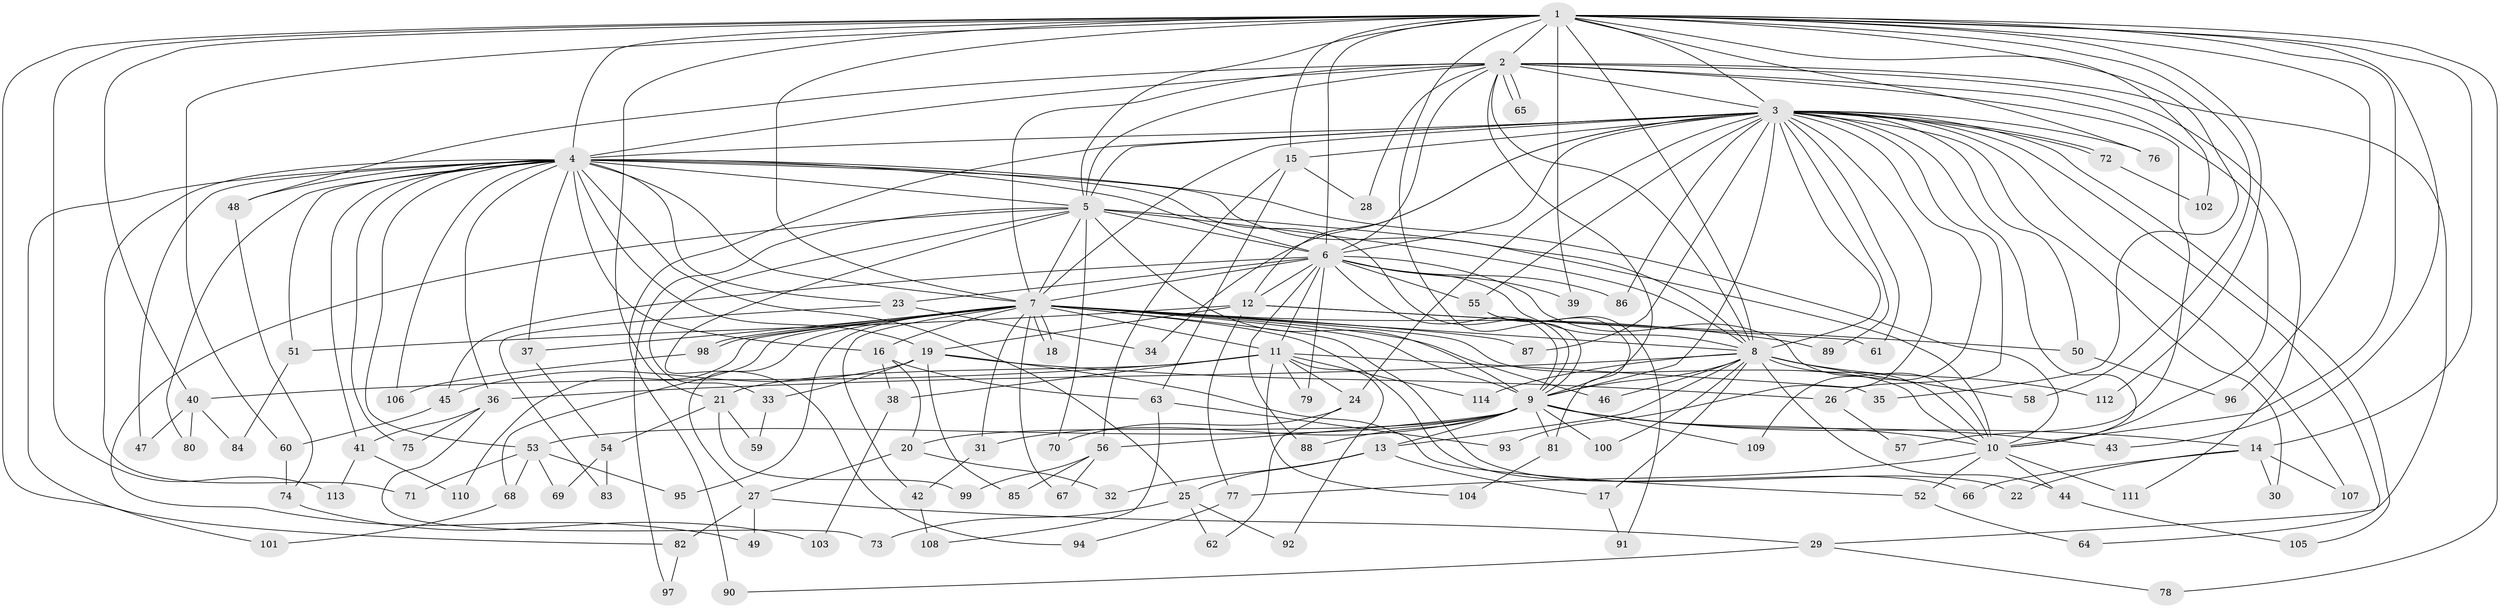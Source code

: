 // coarse degree distribution, {26: 0.021739130434782608, 13: 0.021739130434782608, 19: 0.021739130434782608, 12: 0.06521739130434782, 10: 0.043478260869565216, 16: 0.021739130434782608, 8: 0.043478260869565216, 5: 0.08695652173913043, 3: 0.21739130434782608, 6: 0.043478260869565216, 7: 0.021739130434782608, 2: 0.34782608695652173, 4: 0.021739130434782608, 1: 0.021739130434782608}
// Generated by graph-tools (version 1.1) at 2025/49/03/04/25 22:49:40]
// undirected, 114 vertices, 253 edges
graph export_dot {
  node [color=gray90,style=filled];
  1;
  2;
  3;
  4;
  5;
  6;
  7;
  8;
  9;
  10;
  11;
  12;
  13;
  14;
  15;
  16;
  17;
  18;
  19;
  20;
  21;
  22;
  23;
  24;
  25;
  26;
  27;
  28;
  29;
  30;
  31;
  32;
  33;
  34;
  35;
  36;
  37;
  38;
  39;
  40;
  41;
  42;
  43;
  44;
  45;
  46;
  47;
  48;
  49;
  50;
  51;
  52;
  53;
  54;
  55;
  56;
  57;
  58;
  59;
  60;
  61;
  62;
  63;
  64;
  65;
  66;
  67;
  68;
  69;
  70;
  71;
  72;
  73;
  74;
  75;
  76;
  77;
  78;
  79;
  80;
  81;
  82;
  83;
  84;
  85;
  86;
  87;
  88;
  89;
  90;
  91;
  92;
  93;
  94;
  95;
  96;
  97;
  98;
  99;
  100;
  101;
  102;
  103;
  104;
  105;
  106;
  107;
  108;
  109;
  110;
  111;
  112;
  113;
  114;
  1 -- 2;
  1 -- 3;
  1 -- 4;
  1 -- 5;
  1 -- 6;
  1 -- 7;
  1 -- 8;
  1 -- 9;
  1 -- 10;
  1 -- 14;
  1 -- 15;
  1 -- 21;
  1 -- 35;
  1 -- 39;
  1 -- 40;
  1 -- 43;
  1 -- 58;
  1 -- 60;
  1 -- 76;
  1 -- 78;
  1 -- 82;
  1 -- 96;
  1 -- 102;
  1 -- 112;
  1 -- 113;
  2 -- 3;
  2 -- 4;
  2 -- 5;
  2 -- 6;
  2 -- 7;
  2 -- 8;
  2 -- 9;
  2 -- 10;
  2 -- 28;
  2 -- 29;
  2 -- 48;
  2 -- 57;
  2 -- 65;
  2 -- 65;
  2 -- 111;
  3 -- 4;
  3 -- 5;
  3 -- 6;
  3 -- 7;
  3 -- 8;
  3 -- 9;
  3 -- 10;
  3 -- 12;
  3 -- 15;
  3 -- 24;
  3 -- 26;
  3 -- 30;
  3 -- 34;
  3 -- 50;
  3 -- 55;
  3 -- 61;
  3 -- 64;
  3 -- 72;
  3 -- 72;
  3 -- 76;
  3 -- 86;
  3 -- 87;
  3 -- 89;
  3 -- 90;
  3 -- 93;
  3 -- 105;
  3 -- 107;
  3 -- 109;
  4 -- 5;
  4 -- 6;
  4 -- 7;
  4 -- 8;
  4 -- 9;
  4 -- 10;
  4 -- 16;
  4 -- 19;
  4 -- 23;
  4 -- 25;
  4 -- 36;
  4 -- 37;
  4 -- 41;
  4 -- 47;
  4 -- 48;
  4 -- 51;
  4 -- 53;
  4 -- 71;
  4 -- 75;
  4 -- 80;
  4 -- 101;
  4 -- 106;
  5 -- 6;
  5 -- 7;
  5 -- 8;
  5 -- 9;
  5 -- 10;
  5 -- 33;
  5 -- 49;
  5 -- 70;
  5 -- 94;
  5 -- 97;
  6 -- 7;
  6 -- 8;
  6 -- 9;
  6 -- 10;
  6 -- 11;
  6 -- 12;
  6 -- 23;
  6 -- 39;
  6 -- 45;
  6 -- 55;
  6 -- 79;
  6 -- 86;
  6 -- 88;
  7 -- 8;
  7 -- 9;
  7 -- 10;
  7 -- 11;
  7 -- 16;
  7 -- 18;
  7 -- 18;
  7 -- 22;
  7 -- 27;
  7 -- 31;
  7 -- 37;
  7 -- 42;
  7 -- 46;
  7 -- 66;
  7 -- 67;
  7 -- 68;
  7 -- 87;
  7 -- 89;
  7 -- 95;
  7 -- 98;
  7 -- 98;
  7 -- 110;
  8 -- 9;
  8 -- 10;
  8 -- 13;
  8 -- 17;
  8 -- 36;
  8 -- 44;
  8 -- 46;
  8 -- 58;
  8 -- 100;
  8 -- 112;
  8 -- 114;
  9 -- 10;
  9 -- 13;
  9 -- 14;
  9 -- 20;
  9 -- 31;
  9 -- 43;
  9 -- 53;
  9 -- 56;
  9 -- 81;
  9 -- 88;
  9 -- 100;
  9 -- 109;
  10 -- 44;
  10 -- 52;
  10 -- 77;
  10 -- 111;
  11 -- 21;
  11 -- 24;
  11 -- 35;
  11 -- 38;
  11 -- 40;
  11 -- 79;
  11 -- 92;
  11 -- 104;
  11 -- 114;
  12 -- 19;
  12 -- 50;
  12 -- 51;
  12 -- 61;
  12 -- 77;
  13 -- 17;
  13 -- 25;
  13 -- 32;
  14 -- 22;
  14 -- 30;
  14 -- 66;
  14 -- 107;
  15 -- 28;
  15 -- 56;
  15 -- 63;
  16 -- 20;
  16 -- 38;
  16 -- 63;
  17 -- 91;
  19 -- 26;
  19 -- 33;
  19 -- 45;
  19 -- 52;
  19 -- 85;
  20 -- 27;
  20 -- 32;
  21 -- 54;
  21 -- 59;
  21 -- 99;
  23 -- 34;
  23 -- 83;
  24 -- 62;
  24 -- 70;
  25 -- 62;
  25 -- 73;
  25 -- 92;
  26 -- 57;
  27 -- 29;
  27 -- 49;
  27 -- 82;
  29 -- 78;
  29 -- 90;
  31 -- 42;
  33 -- 59;
  36 -- 41;
  36 -- 73;
  36 -- 75;
  37 -- 54;
  38 -- 103;
  40 -- 47;
  40 -- 80;
  40 -- 84;
  41 -- 110;
  41 -- 113;
  42 -- 108;
  44 -- 105;
  45 -- 60;
  48 -- 74;
  50 -- 96;
  51 -- 84;
  52 -- 64;
  53 -- 68;
  53 -- 69;
  53 -- 71;
  53 -- 95;
  54 -- 69;
  54 -- 83;
  55 -- 81;
  55 -- 91;
  56 -- 67;
  56 -- 85;
  56 -- 99;
  60 -- 74;
  63 -- 93;
  63 -- 108;
  68 -- 101;
  72 -- 102;
  74 -- 103;
  77 -- 94;
  81 -- 104;
  82 -- 97;
  98 -- 106;
}
